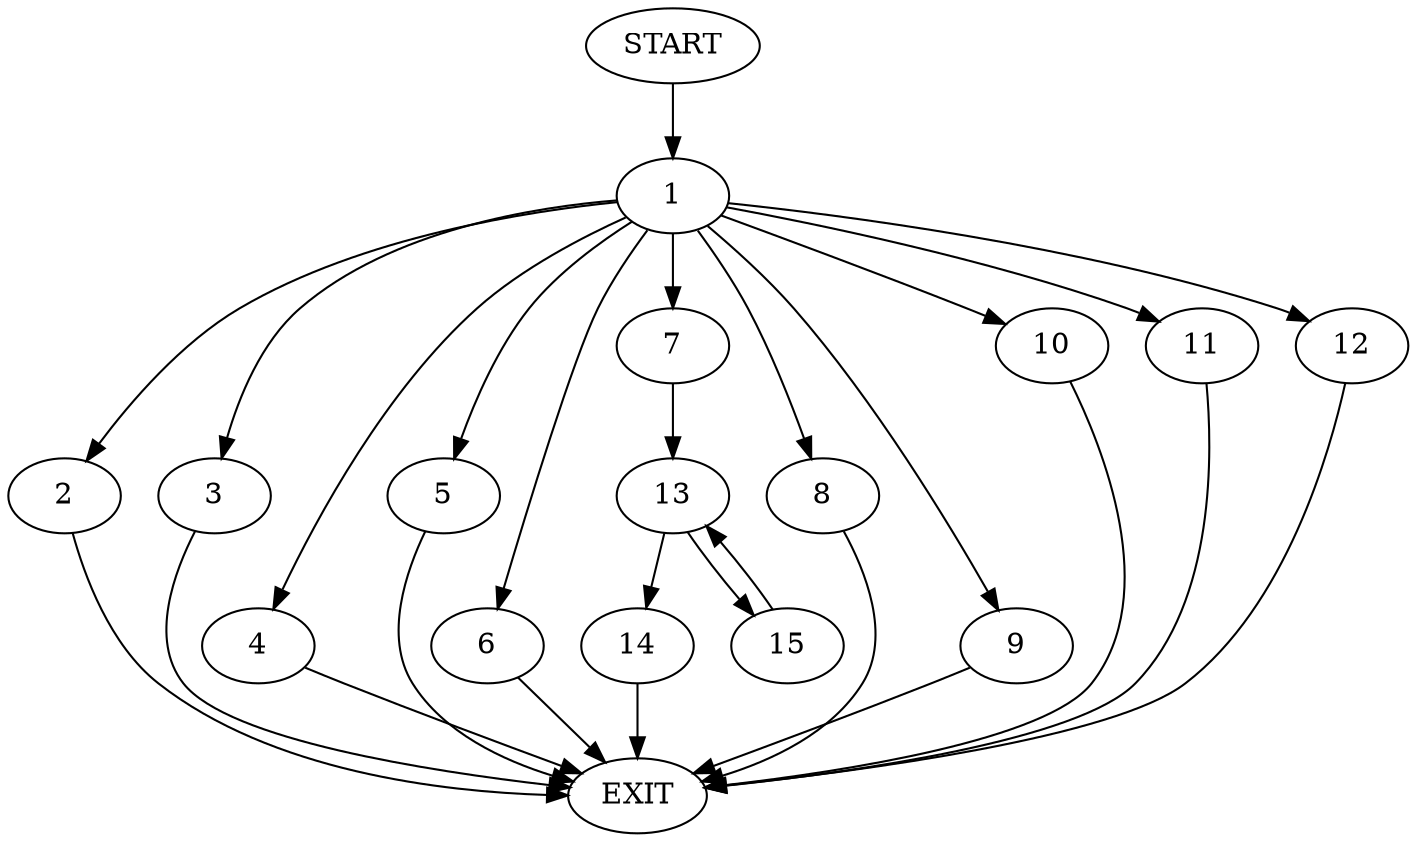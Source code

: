 digraph {
0 [label="START"]
16 [label="EXIT"]
0 -> 1
1 -> 2
1 -> 3
1 -> 4
1 -> 5
1 -> 6
1 -> 7
1 -> 8
1 -> 9
1 -> 10
1 -> 11
1 -> 12
9 -> 16
2 -> 16
10 -> 16
11 -> 16
3 -> 16
6 -> 16
4 -> 16
7 -> 13
12 -> 16
8 -> 16
5 -> 16
13 -> 14
13 -> 15
15 -> 13
14 -> 16
}
